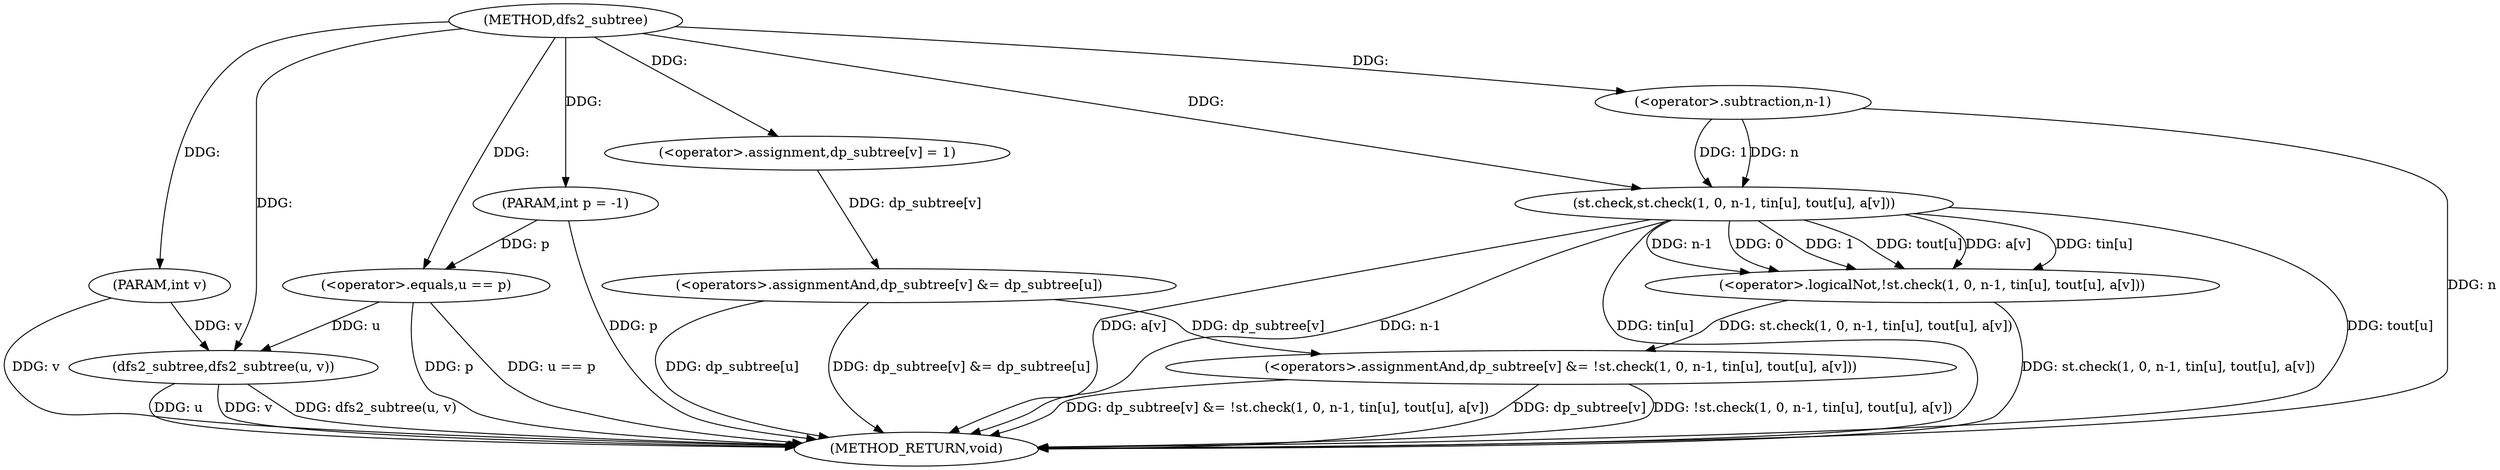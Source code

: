 digraph "dfs2_subtree" {  
"1000335" [label = "(METHOD,dfs2_subtree)" ]
"1000381" [label = "(METHOD_RETURN,void)" ]
"1000336" [label = "(PARAM,int v)" ]
"1000337" [label = "(PARAM,int p = -1)" ]
"1000339" [label = "(<operator>.assignment,dp_subtree[v] = 1)" ]
"1000351" [label = "(dfs2_subtree,dfs2_subtree(u, v))" ]
"1000354" [label = "(<operators>.assignmentAnd,dp_subtree[v] &= dp_subtree[u])" ]
"1000361" [label = "(<operators>.assignmentAnd,dp_subtree[v] &= !st.check(1, 0, n-1, tin[u], tout[u], a[v]))" ]
"1000347" [label = "(<operator>.equals,u == p)" ]
"1000365" [label = "(<operator>.logicalNot,!st.check(1, 0, n-1, tin[u], tout[u], a[v]))" ]
"1000366" [label = "(st.check,st.check(1, 0, n-1, tin[u], tout[u], a[v]))" ]
"1000369" [label = "(<operator>.subtraction,n-1)" ]
  "1000336" -> "1000381"  [ label = "DDG: v"] 
  "1000337" -> "1000381"  [ label = "DDG: p"] 
  "1000347" -> "1000381"  [ label = "DDG: p"] 
  "1000347" -> "1000381"  [ label = "DDG: u == p"] 
  "1000351" -> "1000381"  [ label = "DDG: u"] 
  "1000351" -> "1000381"  [ label = "DDG: v"] 
  "1000351" -> "1000381"  [ label = "DDG: dfs2_subtree(u, v)"] 
  "1000354" -> "1000381"  [ label = "DDG: dp_subtree[u]"] 
  "1000354" -> "1000381"  [ label = "DDG: dp_subtree[v] &= dp_subtree[u]"] 
  "1000361" -> "1000381"  [ label = "DDG: dp_subtree[v]"] 
  "1000366" -> "1000381"  [ label = "DDG: n-1"] 
  "1000366" -> "1000381"  [ label = "DDG: tin[u]"] 
  "1000366" -> "1000381"  [ label = "DDG: tout[u]"] 
  "1000366" -> "1000381"  [ label = "DDG: a[v]"] 
  "1000365" -> "1000381"  [ label = "DDG: st.check(1, 0, n-1, tin[u], tout[u], a[v])"] 
  "1000361" -> "1000381"  [ label = "DDG: !st.check(1, 0, n-1, tin[u], tout[u], a[v])"] 
  "1000361" -> "1000381"  [ label = "DDG: dp_subtree[v] &= !st.check(1, 0, n-1, tin[u], tout[u], a[v])"] 
  "1000369" -> "1000381"  [ label = "DDG: n"] 
  "1000335" -> "1000336"  [ label = "DDG: "] 
  "1000335" -> "1000337"  [ label = "DDG: "] 
  "1000335" -> "1000339"  [ label = "DDG: "] 
  "1000347" -> "1000351"  [ label = "DDG: u"] 
  "1000335" -> "1000351"  [ label = "DDG: "] 
  "1000336" -> "1000351"  [ label = "DDG: v"] 
  "1000339" -> "1000354"  [ label = "DDG: dp_subtree[v]"] 
  "1000354" -> "1000361"  [ label = "DDG: dp_subtree[v]"] 
  "1000365" -> "1000361"  [ label = "DDG: st.check(1, 0, n-1, tin[u], tout[u], a[v])"] 
  "1000335" -> "1000347"  [ label = "DDG: "] 
  "1000337" -> "1000347"  [ label = "DDG: p"] 
  "1000366" -> "1000365"  [ label = "DDG: tin[u]"] 
  "1000366" -> "1000365"  [ label = "DDG: n-1"] 
  "1000366" -> "1000365"  [ label = "DDG: 0"] 
  "1000366" -> "1000365"  [ label = "DDG: 1"] 
  "1000366" -> "1000365"  [ label = "DDG: tout[u]"] 
  "1000366" -> "1000365"  [ label = "DDG: a[v]"] 
  "1000335" -> "1000366"  [ label = "DDG: "] 
  "1000369" -> "1000366"  [ label = "DDG: 1"] 
  "1000369" -> "1000366"  [ label = "DDG: n"] 
  "1000335" -> "1000369"  [ label = "DDG: "] 
}
